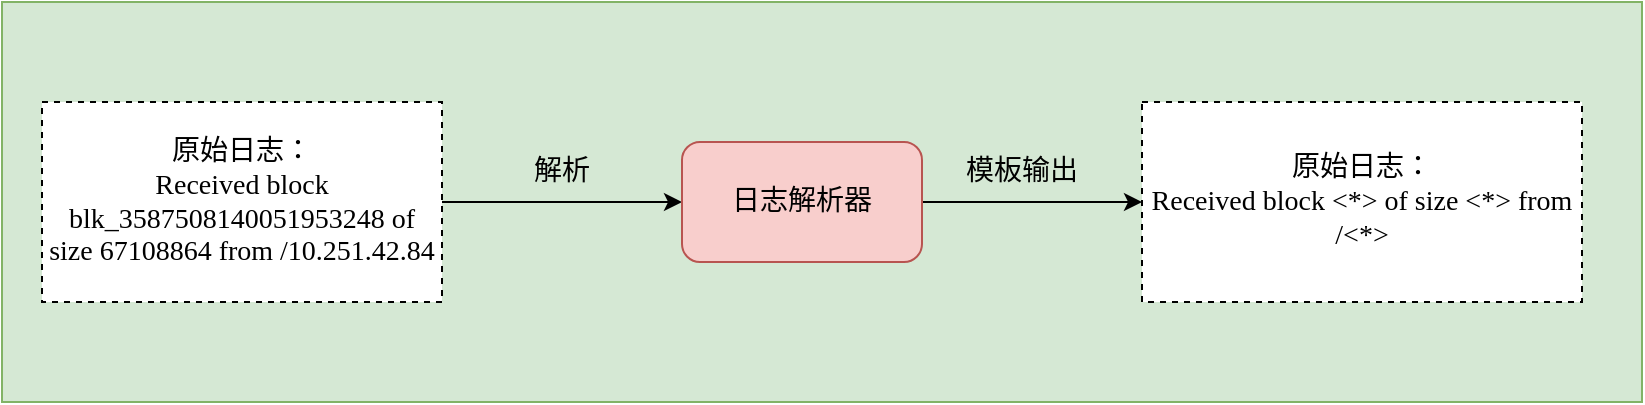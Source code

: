 <mxfile version="26.0.4" pages="4">
  <diagram name="日志解析" id="2aooMOk6Dc6crT5sYsSE">
    <mxGraphModel dx="846" dy="716" grid="0" gridSize="10" guides="1" tooltips="1" connect="1" arrows="1" fold="1" page="0" pageScale="1" pageWidth="827" pageHeight="1169" math="0" shadow="0">
      <root>
        <mxCell id="0" />
        <mxCell id="1" parent="0" />
        <mxCell id="rPgqLzTsVc6Bj0cSbTAu-9" value="" style="rounded=0;whiteSpace=wrap;html=1;fillColor=#d5e8d4;strokeColor=#82b366;" parent="1" vertex="1">
          <mxGeometry x="250" y="210" width="820" height="200" as="geometry" />
        </mxCell>
        <mxCell id="rPgqLzTsVc6Bj0cSbTAu-4" style="edgeStyle=orthogonalEdgeStyle;rounded=0;orthogonalLoop=1;jettySize=auto;html=1;entryX=0;entryY=0.5;entryDx=0;entryDy=0;fontFamily=Times New Roman;fontSize=14;" parent="1" source="rPgqLzTsVc6Bj0cSbTAu-1" target="rPgqLzTsVc6Bj0cSbTAu-2" edge="1">
          <mxGeometry relative="1" as="geometry" />
        </mxCell>
        <mxCell id="rPgqLzTsVc6Bj0cSbTAu-1" value="&lt;div&gt;&lt;font face=&quot;宋体&quot;&gt;原始日志：&lt;/font&gt;&lt;/div&gt;&lt;div&gt;&lt;span style=&quot;background-color: transparent; color: light-dark(rgb(0, 0, 0), rgb(255, 255, 255));&quot;&gt;Received block blk_3587508140051953248 of size 67108864 from /10.251.42.84&lt;/span&gt;&lt;br&gt;&lt;/div&gt;" style="rounded=0;whiteSpace=wrap;html=1;align=center;fontFamily=Times New Roman;fontSize=14;dashed=1;" parent="1" vertex="1">
          <mxGeometry x="270" y="260" width="200" height="100" as="geometry" />
        </mxCell>
        <mxCell id="rPgqLzTsVc6Bj0cSbTAu-5" style="edgeStyle=orthogonalEdgeStyle;rounded=0;orthogonalLoop=1;jettySize=auto;html=1;entryX=0;entryY=0.5;entryDx=0;entryDy=0;fontFamily=Times New Roman;fontSize=14;" parent="1" source="rPgqLzTsVc6Bj0cSbTAu-2" target="rPgqLzTsVc6Bj0cSbTAu-3" edge="1">
          <mxGeometry relative="1" as="geometry" />
        </mxCell>
        <mxCell id="rPgqLzTsVc6Bj0cSbTAu-2" value="&lt;font face=&quot;宋体&quot;&gt;日志解析器&lt;/font&gt;" style="rounded=1;whiteSpace=wrap;html=1;fontFamily=Times New Roman;fontSize=14;fillColor=#f8cecc;strokeColor=#b85450;" parent="1" vertex="1">
          <mxGeometry x="590" y="280" width="120" height="60" as="geometry" />
        </mxCell>
        <mxCell id="rPgqLzTsVc6Bj0cSbTAu-3" value="&lt;div&gt;&lt;font face=&quot;宋体&quot;&gt;原始日志：&lt;/font&gt;&lt;/div&gt;Received block &amp;lt;*&amp;gt; of size &amp;lt;*&amp;gt; from /&amp;lt;*&amp;gt;" style="rounded=0;whiteSpace=wrap;html=1;align=center;fontFamily=Times New Roman;fontSize=14;dashed=1;" parent="1" vertex="1">
          <mxGeometry x="820" y="260" width="220" height="100" as="geometry" />
        </mxCell>
        <mxCell id="rPgqLzTsVc6Bj0cSbTAu-7" value="&lt;font style=&quot;font-size: 14px;&quot; face=&quot;宋体&quot;&gt;解析&lt;/font&gt;" style="text;html=1;align=center;verticalAlign=middle;whiteSpace=wrap;rounded=0;" parent="1" vertex="1">
          <mxGeometry x="500" y="280" width="60" height="30" as="geometry" />
        </mxCell>
        <mxCell id="rPgqLzTsVc6Bj0cSbTAu-8" value="&lt;font face=&quot;宋体&quot;&gt;&lt;span style=&quot;font-size: 14px;&quot;&gt;模板输出&lt;/span&gt;&lt;/font&gt;" style="text;html=1;align=center;verticalAlign=middle;whiteSpace=wrap;rounded=0;" parent="1" vertex="1">
          <mxGeometry x="730" y="280" width="60" height="30" as="geometry" />
        </mxCell>
      </root>
    </mxGraphModel>
  </diagram>
  <diagram id="2_AajkF9PmfusPNwVQop" name="日志分组">
    <mxGraphModel dx="574" dy="486" grid="0" gridSize="10" guides="1" tooltips="1" connect="1" arrows="1" fold="1" page="1" pageScale="1" pageWidth="827" pageHeight="1169" math="0" shadow="0">
      <root>
        <mxCell id="0" />
        <mxCell id="1" parent="0" />
        <mxCell id="k-yK7eVt6_ZWDIvftG9q-115" value="" style="rounded=1;whiteSpace=wrap;html=1;dashed=1;fontFamily=Times New Roman;" vertex="1" parent="1">
          <mxGeometry x="378.75" y="485.5" width="29.5" height="41" as="geometry" />
        </mxCell>
        <mxCell id="k-yK7eVt6_ZWDIvftG9q-114" value="" style="rounded=1;whiteSpace=wrap;html=1;dashed=1;fontFamily=Times New Roman;" vertex="1" parent="1">
          <mxGeometry x="304.5" y="485.5" width="64" height="41" as="geometry" />
        </mxCell>
        <mxCell id="k-yK7eVt6_ZWDIvftG9q-112" value="" style="rounded=1;whiteSpace=wrap;html=1;dashed=1;fontFamily=Times New Roman;" vertex="1" parent="1">
          <mxGeometry x="214" y="485.5" width="80" height="41" as="geometry" />
        </mxCell>
        <mxCell id="k-yK7eVt6_ZWDIvftG9q-101" value="" style="rounded=1;whiteSpace=wrap;html=1;dashed=1;strokeColor=#FF3333;fontFamily=Times New Roman;" vertex="1" parent="1">
          <mxGeometry x="251.75" y="372" width="58.5" height="38" as="geometry" />
        </mxCell>
        <mxCell id="k-yK7eVt6_ZWDIvftG9q-81" value="" style="rounded=1;whiteSpace=wrap;html=1;dashed=1;strokeColor=#3399FF;fillStyle=dots;fillColor=none;fontFamily=Times New Roman;" vertex="1" parent="1">
          <mxGeometry x="213.75" y="372" width="58.5" height="38" as="geometry" />
        </mxCell>
        <mxCell id="k-yK7eVt6_ZWDIvftG9q-1" value="" style="endArrow=classic;html=1;rounded=0;fontFamily=Times New Roman;" edge="1" parent="1">
          <mxGeometry width="50" height="50" relative="1" as="geometry">
            <mxPoint x="212" y="294" as="sourcePoint" />
            <mxPoint x="212" y="203" as="targetPoint" />
          </mxGeometry>
        </mxCell>
        <mxCell id="k-yK7eVt6_ZWDIvftG9q-2" value="" style="endArrow=classic;html=1;rounded=0;fontFamily=Times New Roman;" edge="1" parent="1">
          <mxGeometry width="50" height="50" relative="1" as="geometry">
            <mxPoint x="212" y="293" as="sourcePoint" />
            <mxPoint x="437" y="293" as="targetPoint" />
          </mxGeometry>
        </mxCell>
        <mxCell id="k-yK7eVt6_ZWDIvftG9q-12" value="" style="ellipse;whiteSpace=wrap;html=1;aspect=fixed;fillColor=#008a00;strokeColor=none;fontColor=#ffffff;fontFamily=Times New Roman;" vertex="1" parent="1">
          <mxGeometry x="220" y="262" width="12" height="12" as="geometry" />
        </mxCell>
        <mxCell id="k-yK7eVt6_ZWDIvftG9q-13" value="" style="ellipse;whiteSpace=wrap;html=1;aspect=fixed;fillColor=#008a00;strokeColor=none;fontColor=#ffffff;fontFamily=Times New Roman;" vertex="1" parent="1">
          <mxGeometry x="239" y="262" width="12" height="12" as="geometry" />
        </mxCell>
        <mxCell id="k-yK7eVt6_ZWDIvftG9q-14" value="" style="ellipse;whiteSpace=wrap;html=1;aspect=fixed;fillColor=#008a00;strokeColor=none;fontColor=#ffffff;fontFamily=Times New Roman;" vertex="1" parent="1">
          <mxGeometry x="258" y="262" width="12" height="12" as="geometry" />
        </mxCell>
        <mxCell id="k-yK7eVt6_ZWDIvftG9q-15" value="" style="ellipse;whiteSpace=wrap;html=1;aspect=fixed;fillColor=#008a00;strokeColor=none;fontColor=#ffffff;fontFamily=Times New Roman;" vertex="1" parent="1">
          <mxGeometry x="277" y="262" width="12" height="12" as="geometry" />
        </mxCell>
        <mxCell id="k-yK7eVt6_ZWDIvftG9q-16" value="" style="ellipse;whiteSpace=wrap;html=1;aspect=fixed;fillColor=#008a00;strokeColor=none;fontColor=#ffffff;fontFamily=Times New Roman;" vertex="1" parent="1">
          <mxGeometry x="296" y="262" width="12" height="12" as="geometry" />
        </mxCell>
        <mxCell id="k-yK7eVt6_ZWDIvftG9q-17" value="" style="ellipse;whiteSpace=wrap;html=1;aspect=fixed;fillColor=#008a00;strokeColor=none;fontColor=#ffffff;fontFamily=Times New Roman;" vertex="1" parent="1">
          <mxGeometry x="315" y="262" width="12" height="12" as="geometry" />
        </mxCell>
        <mxCell id="k-yK7eVt6_ZWDIvftG9q-18" value="" style="ellipse;whiteSpace=wrap;html=1;aspect=fixed;fillColor=#008a00;strokeColor=none;fontColor=#ffffff;fontFamily=Times New Roman;" vertex="1" parent="1">
          <mxGeometry x="334" y="262" width="12" height="12" as="geometry" />
        </mxCell>
        <mxCell id="k-yK7eVt6_ZWDIvftG9q-19" value="" style="ellipse;whiteSpace=wrap;html=1;aspect=fixed;fillColor=#008a00;strokeColor=none;fontColor=#ffffff;fontFamily=Times New Roman;" vertex="1" parent="1">
          <mxGeometry x="353" y="262" width="12" height="12" as="geometry" />
        </mxCell>
        <mxCell id="k-yK7eVt6_ZWDIvftG9q-21" value="" style="endArrow=none;dashed=1;html=1;rounded=0;fontFamily=Times New Roman;" edge="1" parent="1">
          <mxGeometry width="50" height="50" relative="1" as="geometry">
            <mxPoint x="254" y="290" as="sourcePoint" />
            <mxPoint x="254" y="226" as="targetPoint" />
          </mxGeometry>
        </mxCell>
        <mxCell id="k-yK7eVt6_ZWDIvftG9q-23" value="" style="endArrow=none;dashed=1;html=1;rounded=0;fontFamily=Times New Roman;" edge="1" parent="1">
          <mxGeometry width="50" height="50" relative="1" as="geometry">
            <mxPoint x="292" y="290" as="sourcePoint" />
            <mxPoint x="292" y="226" as="targetPoint" />
          </mxGeometry>
        </mxCell>
        <mxCell id="k-yK7eVt6_ZWDIvftG9q-24" value="" style="endArrow=none;dashed=1;html=1;rounded=0;fontFamily=Times New Roman;" edge="1" parent="1">
          <mxGeometry width="50" height="50" relative="1" as="geometry">
            <mxPoint x="330" y="290" as="sourcePoint" />
            <mxPoint x="330" y="226" as="targetPoint" />
          </mxGeometry>
        </mxCell>
        <mxCell id="k-yK7eVt6_ZWDIvftG9q-26" value="" style="ellipse;whiteSpace=wrap;html=1;aspect=fixed;fillColor=#008a00;strokeColor=none;fontColor=#ffffff;fontFamily=Times New Roman;" vertex="1" parent="1">
          <mxGeometry x="391" y="262" width="12" height="12" as="geometry" />
        </mxCell>
        <mxCell id="k-yK7eVt6_ZWDIvftG9q-28" value="" style="endArrow=none;dashed=1;html=1;rounded=0;fontFamily=Times New Roman;" edge="1" parent="1">
          <mxGeometry width="50" height="50" relative="1" as="geometry">
            <mxPoint x="368" y="291" as="sourcePoint" />
            <mxPoint x="368" y="227" as="targetPoint" />
          </mxGeometry>
        </mxCell>
        <mxCell id="k-yK7eVt6_ZWDIvftG9q-29" value="" style="endArrow=none;dashed=1;html=1;rounded=0;fontFamily=Times New Roman;" edge="1" parent="1">
          <mxGeometry width="50" height="50" relative="1" as="geometry">
            <mxPoint x="406" y="290" as="sourcePoint" />
            <mxPoint x="406" y="226" as="targetPoint" />
          </mxGeometry>
        </mxCell>
        <mxCell id="k-yK7eVt6_ZWDIvftG9q-30" value="......." style="text;html=1;align=center;verticalAlign=middle;resizable=0;points=[];autosize=1;strokeColor=none;fillColor=none;fontFamily=Times New Roman;" vertex="1" parent="1">
          <mxGeometry x="404" y="251" width="39" height="26" as="geometry" />
        </mxCell>
        <mxCell id="k-yK7eVt6_ZWDIvftG9q-31" value="∆T" style="text;html=1;align=center;verticalAlign=middle;resizable=0;points=[];autosize=1;strokeColor=none;fillColor=none;fontFamily=Times New Roman;" vertex="1" parent="1">
          <mxGeometry x="258" y="230" width="33" height="26" as="geometry" />
        </mxCell>
        <mxCell id="k-yK7eVt6_ZWDIvftG9q-32" value="∆T" style="text;html=1;align=center;verticalAlign=middle;resizable=0;points=[];autosize=1;strokeColor=none;fillColor=none;fontFamily=Times New Roman;" vertex="1" parent="1">
          <mxGeometry x="220" y="230" width="33" height="26" as="geometry" />
        </mxCell>
        <mxCell id="k-yK7eVt6_ZWDIvftG9q-33" value="∆T" style="text;html=1;align=center;verticalAlign=middle;resizable=0;points=[];autosize=1;strokeColor=none;fillColor=none;fontFamily=Times New Roman;" vertex="1" parent="1">
          <mxGeometry x="294" y="230" width="33" height="26" as="geometry" />
        </mxCell>
        <mxCell id="k-yK7eVt6_ZWDIvftG9q-34" value="∆T" style="text;html=1;align=center;verticalAlign=middle;resizable=0;points=[];autosize=1;strokeColor=none;fillColor=none;fontFamily=Times New Roman;" vertex="1" parent="1">
          <mxGeometry x="332" y="230" width="33" height="26" as="geometry" />
        </mxCell>
        <mxCell id="k-yK7eVt6_ZWDIvftG9q-35" value="∆T" style="text;html=1;align=center;verticalAlign=middle;resizable=0;points=[];autosize=1;strokeColor=none;fillColor=none;fontFamily=Times New Roman;" vertex="1" parent="1">
          <mxGeometry x="370" y="230" width="33" height="26" as="geometry" />
        </mxCell>
        <mxCell id="k-yK7eVt6_ZWDIvftG9q-58" value="" style="endArrow=classic;html=1;rounded=0;fontFamily=Times New Roman;" edge="1" parent="1">
          <mxGeometry width="50" height="50" relative="1" as="geometry">
            <mxPoint x="210" y="417" as="sourcePoint" />
            <mxPoint x="210" y="326" as="targetPoint" />
          </mxGeometry>
        </mxCell>
        <mxCell id="k-yK7eVt6_ZWDIvftG9q-59" value="" style="endArrow=classic;html=1;rounded=0;fontFamily=Times New Roman;" edge="1" parent="1">
          <mxGeometry width="50" height="50" relative="1" as="geometry">
            <mxPoint x="210" y="416" as="sourcePoint" />
            <mxPoint x="435" y="416" as="targetPoint" />
          </mxGeometry>
        </mxCell>
        <mxCell id="k-yK7eVt6_ZWDIvftG9q-60" value="" style="ellipse;whiteSpace=wrap;html=1;aspect=fixed;fillColor=#008a00;strokeColor=none;fontColor=#ffffff;fontFamily=Times New Roman;" vertex="1" parent="1">
          <mxGeometry x="218" y="385" width="12" height="12" as="geometry" />
        </mxCell>
        <mxCell id="k-yK7eVt6_ZWDIvftG9q-61" value="" style="ellipse;whiteSpace=wrap;html=1;aspect=fixed;fillColor=#008a00;strokeColor=none;fontColor=#ffffff;fontFamily=Times New Roman;" vertex="1" parent="1">
          <mxGeometry x="237" y="385" width="12" height="12" as="geometry" />
        </mxCell>
        <mxCell id="k-yK7eVt6_ZWDIvftG9q-62" value="" style="ellipse;whiteSpace=wrap;html=1;aspect=fixed;fillColor=#008a00;strokeColor=none;fontColor=#ffffff;fontFamily=Times New Roman;" vertex="1" parent="1">
          <mxGeometry x="256" y="385" width="12" height="12" as="geometry" />
        </mxCell>
        <mxCell id="k-yK7eVt6_ZWDIvftG9q-63" value="" style="ellipse;whiteSpace=wrap;html=1;aspect=fixed;fillColor=#008a00;strokeColor=none;fontColor=#ffffff;fontFamily=Times New Roman;" vertex="1" parent="1">
          <mxGeometry x="275" y="385" width="12" height="12" as="geometry" />
        </mxCell>
        <mxCell id="k-yK7eVt6_ZWDIvftG9q-64" value="" style="ellipse;whiteSpace=wrap;html=1;aspect=fixed;fillColor=#008a00;strokeColor=none;fontColor=#ffffff;fontFamily=Times New Roman;" vertex="1" parent="1">
          <mxGeometry x="294" y="385" width="12" height="12" as="geometry" />
        </mxCell>
        <mxCell id="k-yK7eVt6_ZWDIvftG9q-65" value="" style="ellipse;whiteSpace=wrap;html=1;aspect=fixed;fillColor=#008a00;strokeColor=none;fontColor=#ffffff;fontFamily=Times New Roman;" vertex="1" parent="1">
          <mxGeometry x="313" y="385" width="12" height="12" as="geometry" />
        </mxCell>
        <mxCell id="k-yK7eVt6_ZWDIvftG9q-66" value="" style="ellipse;whiteSpace=wrap;html=1;aspect=fixed;fillColor=#008a00;strokeColor=none;fontColor=#ffffff;fontFamily=Times New Roman;" vertex="1" parent="1">
          <mxGeometry x="332" y="385" width="12" height="12" as="geometry" />
        </mxCell>
        <mxCell id="k-yK7eVt6_ZWDIvftG9q-67" value="" style="ellipse;whiteSpace=wrap;html=1;aspect=fixed;fillColor=#008a00;strokeColor=none;fontColor=#ffffff;fontFamily=Times New Roman;" vertex="1" parent="1">
          <mxGeometry x="351" y="385" width="12" height="12" as="geometry" />
        </mxCell>
        <mxCell id="k-yK7eVt6_ZWDIvftG9q-71" value="" style="ellipse;whiteSpace=wrap;html=1;aspect=fixed;fillColor=#008a00;strokeColor=none;fontColor=#ffffff;fontFamily=Times New Roman;" vertex="1" parent="1">
          <mxGeometry x="389" y="385" width="12" height="12" as="geometry" />
        </mxCell>
        <mxCell id="k-yK7eVt6_ZWDIvftG9q-74" value="......." style="text;html=1;align=center;verticalAlign=middle;resizable=0;points=[];autosize=1;strokeColor=none;fillColor=none;fontFamily=Times New Roman;" vertex="1" parent="1">
          <mxGeometry x="402" y="374" width="39" height="26" as="geometry" />
        </mxCell>
        <mxCell id="k-yK7eVt6_ZWDIvftG9q-84" value="" style="endArrow=classic;html=1;rounded=0;fontFamily=Times New Roman;" edge="1" parent="1">
          <mxGeometry width="50" height="50" relative="1" as="geometry">
            <mxPoint x="208.5" y="532" as="sourcePoint" />
            <mxPoint x="208.5" y="441" as="targetPoint" />
          </mxGeometry>
        </mxCell>
        <mxCell id="k-yK7eVt6_ZWDIvftG9q-85" value="" style="endArrow=classic;html=1;rounded=0;fontFamily=Times New Roman;" edge="1" parent="1">
          <mxGeometry width="50" height="50" relative="1" as="geometry">
            <mxPoint x="208.5" y="531" as="sourcePoint" />
            <mxPoint x="433.5" y="531" as="targetPoint" />
          </mxGeometry>
        </mxCell>
        <mxCell id="k-yK7eVt6_ZWDIvftG9q-86" value="" style="ellipse;whiteSpace=wrap;html=1;aspect=fixed;fillColor=#008a00;strokeColor=none;fontColor=#ffffff;fontFamily=Times New Roman;" vertex="1" parent="1">
          <mxGeometry x="216.5" y="500" width="12" height="12" as="geometry" />
        </mxCell>
        <mxCell id="k-yK7eVt6_ZWDIvftG9q-87" value="" style="ellipse;whiteSpace=wrap;html=1;aspect=fixed;fillColor=#008a00;strokeColor=none;fontColor=#ffffff;fontFamily=Times New Roman;" vertex="1" parent="1">
          <mxGeometry x="235.5" y="500" width="12" height="12" as="geometry" />
        </mxCell>
        <mxCell id="k-yK7eVt6_ZWDIvftG9q-88" value="" style="ellipse;whiteSpace=wrap;html=1;aspect=fixed;fillColor=#008a00;strokeColor=none;fontColor=#ffffff;fontFamily=Times New Roman;" vertex="1" parent="1">
          <mxGeometry x="254.5" y="500" width="12" height="12" as="geometry" />
        </mxCell>
        <mxCell id="k-yK7eVt6_ZWDIvftG9q-89" value="" style="ellipse;whiteSpace=wrap;html=1;aspect=fixed;fillColor=#008a00;strokeColor=none;fontColor=#ffffff;fontFamily=Times New Roman;" vertex="1" parent="1">
          <mxGeometry x="273.5" y="500" width="12" height="12" as="geometry" />
        </mxCell>
        <mxCell id="k-yK7eVt6_ZWDIvftG9q-91" value="" style="ellipse;whiteSpace=wrap;html=1;aspect=fixed;fillColor=#008a00;strokeColor=none;fontColor=#ffffff;fontFamily=Times New Roman;" vertex="1" parent="1">
          <mxGeometry x="311.5" y="500" width="12" height="12" as="geometry" />
        </mxCell>
        <mxCell id="k-yK7eVt6_ZWDIvftG9q-92" value="" style="ellipse;whiteSpace=wrap;html=1;aspect=fixed;fillColor=#008a00;strokeColor=none;fontColor=#ffffff;fontFamily=Times New Roman;" vertex="1" parent="1">
          <mxGeometry x="330.5" y="500" width="12" height="12" as="geometry" />
        </mxCell>
        <mxCell id="k-yK7eVt6_ZWDIvftG9q-93" value="" style="ellipse;whiteSpace=wrap;html=1;aspect=fixed;fillColor=#008a00;strokeColor=none;fontColor=#ffffff;fontFamily=Times New Roman;" vertex="1" parent="1">
          <mxGeometry x="349.5" y="500" width="12" height="12" as="geometry" />
        </mxCell>
        <mxCell id="k-yK7eVt6_ZWDIvftG9q-97" value="" style="ellipse;whiteSpace=wrap;html=1;aspect=fixed;fillColor=#008a00;strokeColor=none;fontColor=#ffffff;fontFamily=Times New Roman;" vertex="1" parent="1">
          <mxGeometry x="387.5" y="500" width="12" height="12" as="geometry" />
        </mxCell>
        <mxCell id="k-yK7eVt6_ZWDIvftG9q-102" value="" style="rounded=1;whiteSpace=wrap;html=1;dashed=1;strokeColor=#A680B8;fillColor=none;fontFamily=Times New Roman;" vertex="1" parent="1">
          <mxGeometry x="289.5" y="372" width="58.5" height="38" as="geometry" />
        </mxCell>
        <mxCell id="k-yK7eVt6_ZWDIvftG9q-103" value="" style="rounded=1;whiteSpace=wrap;html=1;dashed=1;strokeColor=#67AB9F;fillColor=none;fontFamily=Times New Roman;" vertex="1" parent="1">
          <mxGeometry x="329" y="372" width="58.5" height="38" as="geometry" />
        </mxCell>
        <mxCell id="k-yK7eVt6_ZWDIvftG9q-105" value="&lt;font style=&quot;font-size: 8px;&quot;&gt;windows = 3;&amp;nbsp;&lt;/font&gt;&lt;span style=&quot;font-size: 8px; background-color: transparent; color: light-dark(rgb(0, 0, 0), rgb(255, 255, 255));&quot;&gt;step = 2&lt;/span&gt;" style="text;html=1;align=left;verticalAlign=middle;resizable=0;points=[];autosize=1;strokeColor=none;fillColor=none;fontFamily=Times New Roman;" vertex="1" parent="1">
          <mxGeometry x="236" y="320" width="89" height="26" as="geometry" />
        </mxCell>
        <mxCell id="k-yK7eVt6_ZWDIvftG9q-106" value="∆T" style="text;html=1;align=center;verticalAlign=middle;resizable=0;points=[];autosize=1;strokeColor=none;fillColor=none;fontFamily=Times New Roman;" vertex="1" parent="1">
          <mxGeometry x="224.5" y="346" width="33" height="26" as="geometry" />
        </mxCell>
        <mxCell id="k-yK7eVt6_ZWDIvftG9q-107" value="∆T" style="text;html=1;align=center;verticalAlign=middle;resizable=0;points=[];autosize=1;strokeColor=none;fillColor=none;fontFamily=Times New Roman;" vertex="1" parent="1">
          <mxGeometry x="263" y="346" width="33" height="26" as="geometry" />
        </mxCell>
        <mxCell id="k-yK7eVt6_ZWDIvftG9q-108" value="∆T" style="text;html=1;align=center;verticalAlign=middle;resizable=0;points=[];autosize=1;strokeColor=none;fillColor=none;fontFamily=Times New Roman;" vertex="1" parent="1">
          <mxGeometry x="301" y="346" width="33" height="26" as="geometry" />
        </mxCell>
        <mxCell id="k-yK7eVt6_ZWDIvftG9q-109" value="∆T" style="text;html=1;align=center;verticalAlign=middle;resizable=0;points=[];autosize=1;strokeColor=none;fillColor=none;fontFamily=Times New Roman;" vertex="1" parent="1">
          <mxGeometry x="339" y="346" width="33" height="26" as="geometry" />
        </mxCell>
        <mxCell id="k-yK7eVt6_ZWDIvftG9q-116" value="S1" style="text;html=1;align=center;verticalAlign=middle;resizable=0;points=[];autosize=1;strokeColor=none;fillColor=none;fontFamily=Times New Roman;" vertex="1" parent="1">
          <mxGeometry x="240.5" y="457" width="31" height="26" as="geometry" />
        </mxCell>
        <mxCell id="k-yK7eVt6_ZWDIvftG9q-117" value="S2" style="text;html=1;align=center;verticalAlign=middle;resizable=0;points=[];autosize=1;strokeColor=none;fillColor=none;fontFamily=Times New Roman;" vertex="1" parent="1">
          <mxGeometry x="321" y="457" width="31" height="26" as="geometry" />
        </mxCell>
        <mxCell id="k-yK7eVt6_ZWDIvftG9q-118" value="S3" style="text;html=1;align=center;verticalAlign=middle;resizable=0;points=[];autosize=1;strokeColor=none;fillColor=none;fontFamily=Times New Roman;" vertex="1" parent="1">
          <mxGeometry x="376.25" y="457" width="31" height="26" as="geometry" />
        </mxCell>
        <mxCell id="k-yK7eVt6_ZWDIvftG9q-120" value="固定窗口" style="text;html=1;align=center;verticalAlign=middle;resizable=0;points=[];autosize=1;strokeColor=none;fillColor=none;fontFamily=宋体;" vertex="1" parent="1">
          <mxGeometry x="126" y="255" width="66" height="26" as="geometry" />
        </mxCell>
        <mxCell id="k-yK7eVt6_ZWDIvftG9q-121" value="滑动窗口" style="text;html=1;align=center;verticalAlign=middle;resizable=0;points=[];autosize=1;strokeColor=none;fillColor=none;fontFamily=宋体;" vertex="1" parent="1">
          <mxGeometry x="126" y="378" width="66" height="26" as="geometry" />
        </mxCell>
        <mxCell id="k-yK7eVt6_ZWDIvftG9q-122" value="会话窗口" style="text;html=1;align=center;verticalAlign=middle;resizable=0;points=[];autosize=1;strokeColor=none;fillColor=none;fontFamily=宋体;" vertex="1" parent="1">
          <mxGeometry x="126" y="491" width="66" height="26" as="geometry" />
        </mxCell>
        <mxCell id="k-yK7eVt6_ZWDIvftG9q-123" value="" style="ellipse;whiteSpace=wrap;html=1;aspect=fixed;fillColor=#008a00;strokeColor=none;fontColor=#ffffff;fontFamily=宋体;" vertex="1" parent="1">
          <mxGeometry x="199" y="166" width="12" height="12" as="geometry" />
        </mxCell>
        <mxCell id="k-yK7eVt6_ZWDIvftG9q-124" value="日志序列" style="text;html=1;align=center;verticalAlign=middle;resizable=0;points=[];autosize=1;strokeColor=none;fillColor=none;fontFamily=宋体;" vertex="1" parent="1">
          <mxGeometry x="204.5" y="159" width="66" height="26" as="geometry" />
        </mxCell>
        <mxCell id="k-yK7eVt6_ZWDIvftG9q-125" value="∆T" style="text;html=1;align=center;verticalAlign=middle;resizable=0;points=[];autosize=1;strokeColor=none;fillColor=none;fontFamily=Times New Roman;" vertex="1" parent="1">
          <mxGeometry x="284" y="159" width="33" height="26" as="geometry" />
        </mxCell>
        <mxCell id="k-yK7eVt6_ZWDIvftG9q-126" value="窗口时间" style="text;html=1;align=center;verticalAlign=middle;resizable=0;points=[];autosize=1;strokeColor=none;fillColor=none;fontFamily=宋体;" vertex="1" parent="1">
          <mxGeometry x="307.5" y="159" width="66" height="26" as="geometry" />
        </mxCell>
        <mxCell id="k-yK7eVt6_ZWDIvftG9q-128" value="S1" style="text;html=1;align=center;verticalAlign=middle;resizable=0;points=[];autosize=1;strokeColor=none;fillColor=none;fontFamily=Times New Roman;" vertex="1" parent="1">
          <mxGeometry x="378.5" y="159" width="31" height="26" as="geometry" />
        </mxCell>
        <mxCell id="k-yK7eVt6_ZWDIvftG9q-129" value="标识符" style="text;html=1;align=center;verticalAlign=middle;resizable=0;points=[];autosize=1;strokeColor=none;fillColor=none;fontFamily=宋体;" vertex="1" parent="1">
          <mxGeometry x="398" y="159" width="54" height="26" as="geometry" />
        </mxCell>
      </root>
    </mxGraphModel>
  </diagram>
  <diagram id="1OG-i75NJM7LyCnavQmL" name="日志向量化">
    <mxGraphModel dx="731" dy="618" grid="0" gridSize="10" guides="1" tooltips="1" connect="1" arrows="1" fold="1" page="1" pageScale="1" pageWidth="827" pageHeight="1169" math="0" shadow="0">
      <root>
        <mxCell id="0" />
        <mxCell id="1" parent="0" />
        <mxCell id="DhbOgduakCHc3e6m2XlG-47" value="" style="rounded=0;whiteSpace=wrap;html=1;fillColor=#d5e8d4;strokeColor=#82b366;dashed=1;dashPattern=1 1;" vertex="1" parent="1">
          <mxGeometry x="99.5" y="639" width="446" height="48" as="geometry" />
        </mxCell>
        <mxCell id="DhbOgduakCHc3e6m2XlG-46" value="" style="rounded=0;whiteSpace=wrap;html=1;fillColor=#ffe6cc;strokeColor=#d79b00;dashed=1;dashPattern=1 1;" vertex="1" parent="1">
          <mxGeometry x="99.5" y="564" width="446" height="48" as="geometry" />
        </mxCell>
        <mxCell id="DhbOgduakCHc3e6m2XlG-45" value="" style="rounded=0;whiteSpace=wrap;html=1;fillColor=#dae8fc;strokeColor=#6c8ebf;dashed=1;dashPattern=1 1;" vertex="1" parent="1">
          <mxGeometry x="99.5" y="719" width="446" height="48" as="geometry" />
        </mxCell>
        <mxCell id="DhbOgduakCHc3e6m2XlG-18" value="" style="rounded=0;whiteSpace=wrap;html=1;fillColor=#ffe6cc;strokeColor=#d79b00;dashed=1;dashPattern=1 1;" vertex="1" parent="1">
          <mxGeometry x="96" y="259" width="446" height="48" as="geometry" />
        </mxCell>
        <mxCell id="DhbOgduakCHc3e6m2XlG-16" value="" style="rounded=0;whiteSpace=wrap;html=1;fillColor=#d5e8d4;strokeColor=#82b366;dashed=1;dashPattern=1 1;" vertex="1" parent="1">
          <mxGeometry x="96" y="339" width="446" height="48" as="geometry" />
        </mxCell>
        <mxCell id="DhbOgduakCHc3e6m2XlG-14" value="" style="rounded=0;whiteSpace=wrap;html=1;fillColor=#dae8fc;strokeColor=#6c8ebf;dashed=1;dashPattern=1 1;" vertex="1" parent="1">
          <mxGeometry x="96" y="428" width="446" height="48" as="geometry" />
        </mxCell>
        <mxCell id="DhbOgduakCHc3e6m2XlG-9" style="edgeStyle=orthogonalEdgeStyle;rounded=0;orthogonalLoop=1;jettySize=auto;html=1;" edge="1" parent="1" source="DhbOgduakCHc3e6m2XlG-1" target="DhbOgduakCHc3e6m2XlG-5">
          <mxGeometry relative="1" as="geometry">
            <Array as="points">
              <mxPoint x="217" y="416" />
              <mxPoint x="351" y="416" />
            </Array>
          </mxGeometry>
        </mxCell>
        <mxCell id="DhbOgduakCHc3e6m2XlG-1" value="&lt;font face=&quot;Comic Sans MS&quot;&gt;W&lt;/font&gt;&lt;sub style=&quot;&quot;&gt;&lt;font face=&quot;Helvetica&quot;&gt;t-2&lt;/font&gt;&lt;/sub&gt;" style="rounded=0;whiteSpace=wrap;html=1;" vertex="1" parent="1">
          <mxGeometry x="187" y="438" width="60" height="26" as="geometry" />
        </mxCell>
        <mxCell id="DhbOgduakCHc3e6m2XlG-10" style="edgeStyle=orthogonalEdgeStyle;rounded=0;orthogonalLoop=1;jettySize=auto;html=1;entryX=0.5;entryY=1;entryDx=0;entryDy=0;" edge="1" parent="1" source="DhbOgduakCHc3e6m2XlG-2" target="DhbOgduakCHc3e6m2XlG-5">
          <mxGeometry relative="1" as="geometry">
            <Array as="points">
              <mxPoint x="303" y="416" />
              <mxPoint x="351" y="416" />
            </Array>
          </mxGeometry>
        </mxCell>
        <mxCell id="DhbOgduakCHc3e6m2XlG-2" value="&lt;font face=&quot;Comic Sans MS&quot;&gt;W&lt;/font&gt;&lt;sub style=&quot;&quot;&gt;&lt;font face=&quot;Helvetica&quot;&gt;t-1&lt;/font&gt;&lt;/sub&gt;" style="rounded=0;whiteSpace=wrap;html=1;" vertex="1" parent="1">
          <mxGeometry x="273" y="438" width="60" height="26" as="geometry" />
        </mxCell>
        <mxCell id="DhbOgduakCHc3e6m2XlG-11" style="edgeStyle=orthogonalEdgeStyle;rounded=0;orthogonalLoop=1;jettySize=auto;html=1;entryX=0.5;entryY=1;entryDx=0;entryDy=0;" edge="1" parent="1" source="DhbOgduakCHc3e6m2XlG-3" target="DhbOgduakCHc3e6m2XlG-5">
          <mxGeometry relative="1" as="geometry">
            <Array as="points">
              <mxPoint x="407" y="416" />
              <mxPoint x="351" y="416" />
            </Array>
          </mxGeometry>
        </mxCell>
        <mxCell id="DhbOgduakCHc3e6m2XlG-3" value="&lt;font face=&quot;Comic Sans MS&quot;&gt;W&lt;/font&gt;&lt;sub style=&quot;&quot;&gt;&lt;font face=&quot;Helvetica&quot;&gt;t+1&lt;/font&gt;&lt;/sub&gt;" style="rounded=0;whiteSpace=wrap;html=1;" vertex="1" parent="1">
          <mxGeometry x="377" y="438" width="60" height="26" as="geometry" />
        </mxCell>
        <mxCell id="DhbOgduakCHc3e6m2XlG-12" style="edgeStyle=orthogonalEdgeStyle;rounded=0;orthogonalLoop=1;jettySize=auto;html=1;entryX=0.5;entryY=1;entryDx=0;entryDy=0;" edge="1" parent="1" source="DhbOgduakCHc3e6m2XlG-4" target="DhbOgduakCHc3e6m2XlG-5">
          <mxGeometry relative="1" as="geometry">
            <Array as="points">
              <mxPoint x="493" y="416" />
              <mxPoint x="351" y="416" />
            </Array>
          </mxGeometry>
        </mxCell>
        <mxCell id="DhbOgduakCHc3e6m2XlG-4" value="&lt;font face=&quot;Comic Sans MS&quot;&gt;W&lt;/font&gt;&lt;sub style=&quot;&quot;&gt;&lt;font face=&quot;Helvetica&quot;&gt;t+2&lt;/font&gt;&lt;/sub&gt;" style="rounded=0;whiteSpace=wrap;html=1;" vertex="1" parent="1">
          <mxGeometry x="463" y="438" width="60" height="26" as="geometry" />
        </mxCell>
        <mxCell id="DhbOgduakCHc3e6m2XlG-13" style="edgeStyle=orthogonalEdgeStyle;rounded=0;orthogonalLoop=1;jettySize=auto;html=1;entryX=0.5;entryY=1;entryDx=0;entryDy=0;" edge="1" parent="1" source="DhbOgduakCHc3e6m2XlG-5" target="DhbOgduakCHc3e6m2XlG-6">
          <mxGeometry relative="1" as="geometry" />
        </mxCell>
        <mxCell id="DhbOgduakCHc3e6m2XlG-5" value="&lt;font face=&quot;Comic Sans MS&quot;&gt;SUM&lt;/font&gt;" style="rounded=1;whiteSpace=wrap;html=1;" vertex="1" parent="1">
          <mxGeometry x="313" y="346" width="77" height="34" as="geometry" />
        </mxCell>
        <mxCell id="DhbOgduakCHc3e6m2XlG-6" value="&lt;font face=&quot;Comic Sans MS&quot;&gt;W&lt;/font&gt;&lt;sub style=&quot;&quot;&gt;&lt;font face=&quot;Helvetica&quot;&gt;t&lt;/font&gt;&lt;/sub&gt;" style="rounded=0;whiteSpace=wrap;html=1;" vertex="1" parent="1">
          <mxGeometry x="321.5" y="270" width="60" height="26" as="geometry" />
        </mxCell>
        <mxCell id="DhbOgduakCHc3e6m2XlG-15" value="&lt;font face=&quot;宋体&quot;&gt;输入层&lt;/font&gt;" style="text;html=1;align=center;verticalAlign=middle;whiteSpace=wrap;rounded=0;" vertex="1" parent="1">
          <mxGeometry x="86" y="438" width="94" height="30" as="geometry" />
        </mxCell>
        <mxCell id="DhbOgduakCHc3e6m2XlG-17" value="&lt;font face=&quot;宋体&quot;&gt;词向量层&lt;/font&gt;" style="text;html=1;align=center;verticalAlign=middle;whiteSpace=wrap;rounded=0;" vertex="1" parent="1">
          <mxGeometry x="86" y="348" width="94" height="30" as="geometry" />
        </mxCell>
        <mxCell id="DhbOgduakCHc3e6m2XlG-19" value="&lt;font face=&quot;宋体&quot;&gt;输出层&lt;/font&gt;" style="text;html=1;align=center;verticalAlign=middle;whiteSpace=wrap;rounded=0;" vertex="1" parent="1">
          <mxGeometry x="89" y="268" width="94" height="30" as="geometry" />
        </mxCell>
        <mxCell id="DhbOgduakCHc3e6m2XlG-37" value="&lt;font face=&quot;Comic Sans MS&quot;&gt;W&lt;/font&gt;&lt;sub style=&quot;&quot;&gt;&lt;font face=&quot;Helvetica&quot;&gt;t-2&lt;/font&gt;&lt;/sub&gt;" style="rounded=0;whiteSpace=wrap;html=1;" vertex="1" parent="1">
          <mxGeometry x="193.5" y="575" width="60" height="26" as="geometry" />
        </mxCell>
        <mxCell id="DhbOgduakCHc3e6m2XlG-38" value="&lt;font face=&quot;Comic Sans MS&quot;&gt;W&lt;/font&gt;&lt;sub style=&quot;&quot;&gt;&lt;font face=&quot;Helvetica&quot;&gt;t-1&lt;/font&gt;&lt;/sub&gt;" style="rounded=0;whiteSpace=wrap;html=1;" vertex="1" parent="1">
          <mxGeometry x="279.5" y="575" width="60" height="26" as="geometry" />
        </mxCell>
        <mxCell id="DhbOgduakCHc3e6m2XlG-39" value="&lt;font face=&quot;Comic Sans MS&quot;&gt;W&lt;/font&gt;&lt;sub style=&quot;&quot;&gt;&lt;font face=&quot;Helvetica&quot;&gt;t+1&lt;/font&gt;&lt;/sub&gt;" style="rounded=0;whiteSpace=wrap;html=1;" vertex="1" parent="1">
          <mxGeometry x="383.5" y="575" width="60" height="26" as="geometry" />
        </mxCell>
        <mxCell id="DhbOgduakCHc3e6m2XlG-40" value="&lt;font face=&quot;Comic Sans MS&quot;&gt;W&lt;/font&gt;&lt;sub style=&quot;&quot;&gt;&lt;font face=&quot;Helvetica&quot;&gt;t+2&lt;/font&gt;&lt;/sub&gt;" style="rounded=0;whiteSpace=wrap;html=1;" vertex="1" parent="1">
          <mxGeometry x="469.5" y="575" width="60" height="26" as="geometry" />
        </mxCell>
        <mxCell id="DhbOgduakCHc3e6m2XlG-48" style="edgeStyle=orthogonalEdgeStyle;rounded=0;orthogonalLoop=1;jettySize=auto;html=1;entryX=0.5;entryY=1;entryDx=0;entryDy=0;" edge="1" parent="1" source="DhbOgduakCHc3e6m2XlG-41" target="DhbOgduakCHc3e6m2XlG-37">
          <mxGeometry relative="1" as="geometry">
            <Array as="points">
              <mxPoint x="358.5" y="628" />
              <mxPoint x="223.5" y="628" />
            </Array>
          </mxGeometry>
        </mxCell>
        <mxCell id="DhbOgduakCHc3e6m2XlG-49" style="edgeStyle=orthogonalEdgeStyle;rounded=0;orthogonalLoop=1;jettySize=auto;html=1;" edge="1" parent="1" source="DhbOgduakCHc3e6m2XlG-41" target="DhbOgduakCHc3e6m2XlG-38">
          <mxGeometry relative="1" as="geometry">
            <Array as="points">
              <mxPoint x="358.5" y="628" />
              <mxPoint x="309.5" y="628" />
            </Array>
          </mxGeometry>
        </mxCell>
        <mxCell id="DhbOgduakCHc3e6m2XlG-51" style="edgeStyle=orthogonalEdgeStyle;rounded=0;orthogonalLoop=1;jettySize=auto;html=1;entryX=0.5;entryY=1;entryDx=0;entryDy=0;" edge="1" parent="1" source="DhbOgduakCHc3e6m2XlG-41" target="DhbOgduakCHc3e6m2XlG-39">
          <mxGeometry relative="1" as="geometry">
            <Array as="points">
              <mxPoint x="357.5" y="628" />
              <mxPoint x="413.5" y="628" />
            </Array>
          </mxGeometry>
        </mxCell>
        <mxCell id="DhbOgduakCHc3e6m2XlG-53" style="edgeStyle=orthogonalEdgeStyle;rounded=0;orthogonalLoop=1;jettySize=auto;html=1;entryX=0.5;entryY=1;entryDx=0;entryDy=0;" edge="1" parent="1" source="DhbOgduakCHc3e6m2XlG-41" target="DhbOgduakCHc3e6m2XlG-40">
          <mxGeometry relative="1" as="geometry">
            <Array as="points">
              <mxPoint x="357.5" y="628" />
              <mxPoint x="499.5" y="628" />
            </Array>
          </mxGeometry>
        </mxCell>
        <mxCell id="DhbOgduakCHc3e6m2XlG-41" value="&lt;font face=&quot;Comic Sans MS&quot;&gt;SUM&lt;/font&gt;" style="rounded=1;whiteSpace=wrap;html=1;" vertex="1" parent="1">
          <mxGeometry x="319.5" y="646" width="77" height="34" as="geometry" />
        </mxCell>
        <mxCell id="DhbOgduakCHc3e6m2XlG-43" value="" style="edgeStyle=orthogonalEdgeStyle;rounded=0;orthogonalLoop=1;jettySize=auto;html=1;" edge="1" parent="1" source="DhbOgduakCHc3e6m2XlG-42" target="DhbOgduakCHc3e6m2XlG-41">
          <mxGeometry relative="1" as="geometry" />
        </mxCell>
        <mxCell id="DhbOgduakCHc3e6m2XlG-42" value="&lt;font face=&quot;Comic Sans MS&quot;&gt;W&lt;/font&gt;&lt;sub style=&quot;&quot;&gt;&lt;font face=&quot;Helvetica&quot;&gt;t&lt;/font&gt;&lt;/sub&gt;" style="rounded=0;whiteSpace=wrap;html=1;" vertex="1" parent="1">
          <mxGeometry x="328" y="735" width="60" height="26" as="geometry" />
        </mxCell>
        <mxCell id="DhbOgduakCHc3e6m2XlG-54" value="&lt;font face=&quot;宋体&quot;&gt;输入层&lt;/font&gt;" style="text;html=1;align=center;verticalAlign=middle;whiteSpace=wrap;rounded=0;" vertex="1" parent="1">
          <mxGeometry x="92.5" y="733" width="94" height="30" as="geometry" />
        </mxCell>
        <mxCell id="DhbOgduakCHc3e6m2XlG-55" value="&lt;font face=&quot;宋体&quot;&gt;词向量层&lt;/font&gt;" style="text;html=1;align=center;verticalAlign=middle;whiteSpace=wrap;rounded=0;" vertex="1" parent="1">
          <mxGeometry x="95.5" y="650" width="94" height="30" as="geometry" />
        </mxCell>
        <mxCell id="DhbOgduakCHc3e6m2XlG-56" value="&lt;font face=&quot;宋体&quot;&gt;输出层&lt;/font&gt;" style="text;html=1;align=center;verticalAlign=middle;whiteSpace=wrap;rounded=0;" vertex="1" parent="1">
          <mxGeometry x="95.5" y="575" width="94" height="30" as="geometry" />
        </mxCell>
      </root>
    </mxGraphModel>
  </diagram>
  <diagram id="d_Xqq2nLT9kcobOmos7f" name="循环神经网络">
    <mxGraphModel dx="731" dy="1787" grid="0" gridSize="10" guides="1" tooltips="1" connect="1" arrows="1" fold="1" page="1" pageScale="1" pageWidth="827" pageHeight="1169" math="1" shadow="0">
      <root>
        <mxCell id="0" />
        <mxCell id="1" parent="0" />
        <mxCell id="o8RHOX4LbeM-r-AYpP_n-1" value="" style="rounded=0;whiteSpace=wrap;html=1;fillColor=#f5f5f5;fontColor=#333333;strokeColor=#666666;" vertex="1" parent="1">
          <mxGeometry x="243" y="233" width="334" height="241" as="geometry" />
        </mxCell>
        <mxCell id="o8RHOX4LbeM-r-AYpP_n-15" style="edgeStyle=orthogonalEdgeStyle;rounded=0;orthogonalLoop=1;jettySize=auto;html=1;endArrow=classic;endFill=1;" edge="1" parent="1" source="o8RHOX4LbeM-r-AYpP_n-7" target="o8RHOX4LbeM-r-AYpP_n-13">
          <mxGeometry relative="1" as="geometry" />
        </mxCell>
        <mxCell id="o8RHOX4LbeM-r-AYpP_n-7" value="" style="html=1;verticalLabelPosition=bottom;align=center;labelBackgroundColor=#ffffff;verticalAlign=top;strokeWidth=1;strokeColor=#000000;shadow=0;dashed=0;shape=mxgraph.ios7.icons.add;" vertex="1" parent="1">
          <mxGeometry x="284" y="408" width="18" height="19" as="geometry" />
        </mxCell>
        <mxCell id="o8RHOX4LbeM-r-AYpP_n-8" value="" style="endArrow=classic;html=1;rounded=0;endFill=1;" edge="1" parent="1">
          <mxGeometry width="50" height="50" relative="1" as="geometry">
            <mxPoint x="292.63" y="532" as="sourcePoint" />
            <mxPoint x="292.63" y="427" as="targetPoint" />
          </mxGeometry>
        </mxCell>
        <mxCell id="o8RHOX4LbeM-r-AYpP_n-10" value="" style="endArrow=none;html=1;rounded=0;edgeStyle=orthogonalEdgeStyle;endFill=0;startArrow=classic;startFill=1;" edge="1" parent="1">
          <mxGeometry width="50" height="50" relative="1" as="geometry">
            <mxPoint x="292" y="408" as="sourcePoint" />
            <mxPoint x="149" y="275" as="targetPoint" />
            <Array as="points">
              <mxPoint x="292" y="275" />
            </Array>
          </mxGeometry>
        </mxCell>
        <mxCell id="o8RHOX4LbeM-r-AYpP_n-13" value="&lt;font face=&quot;Times New Roman&quot;&gt;$$tanh$$&lt;/font&gt;" style="rounded=0;whiteSpace=wrap;html=1;fillColor=#d5e8d4;strokeColor=#82b366;" vertex="1" parent="1">
          <mxGeometry x="397" y="350" width="54" height="30" as="geometry" />
        </mxCell>
        <mxCell id="o8RHOX4LbeM-r-AYpP_n-14" value="" style="html=1;verticalLabelPosition=bottom;align=center;labelBackgroundColor=#ffffff;verticalAlign=top;strokeWidth=1;strokeColor=#000000;shadow=0;dashed=0;shape=mxgraph.ios7.icons.add;" vertex="1" parent="1">
          <mxGeometry x="521" y="263" width="18" height="19" as="geometry" />
        </mxCell>
        <mxCell id="o8RHOX4LbeM-r-AYpP_n-17" style="edgeStyle=orthogonalEdgeStyle;rounded=0;orthogonalLoop=1;jettySize=auto;html=1;entryX=-0.032;entryY=0.482;entryDx=0;entryDy=0;entryPerimeter=0;" edge="1" parent="1" source="o8RHOX4LbeM-r-AYpP_n-13" target="o8RHOX4LbeM-r-AYpP_n-14">
          <mxGeometry relative="1" as="geometry">
            <Array as="points">
              <mxPoint x="424" y="272" />
            </Array>
          </mxGeometry>
        </mxCell>
        <mxCell id="o8RHOX4LbeM-r-AYpP_n-18" value="" style="endArrow=classic;html=1;rounded=0;startArrow=none;startFill=0;endFill=1;" edge="1" parent="1">
          <mxGeometry width="50" height="50" relative="1" as="geometry">
            <mxPoint x="539" y="271.97" as="sourcePoint" />
            <mxPoint x="628" y="272" as="targetPoint" />
          </mxGeometry>
        </mxCell>
        <mxCell id="o8RHOX4LbeM-r-AYpP_n-19" value="" style="endArrow=classic;html=1;rounded=0;" edge="1" parent="1">
          <mxGeometry width="50" height="50" relative="1" as="geometry">
            <mxPoint x="529.47" y="263" as="sourcePoint" />
            <mxPoint x="529.47" y="169" as="targetPoint" />
          </mxGeometry>
        </mxCell>
        <mxCell id="o8RHOX4LbeM-r-AYpP_n-24" value="&lt;p class=&quot;p1&quot;&gt;$$a^2 + b^2 = c^2$$&lt;/p&gt;" style="text;html=1;align=center;verticalAlign=middle;resizable=0;points=[];autosize=1;strokeColor=none;fillColor=none;" vertex="1" parent="1">
          <mxGeometry x="160" y="-13" width="128" height="50" as="geometry" />
        </mxCell>
        <mxCell id="o8RHOX4LbeM-r-AYpP_n-25" value="$$h_{t-1}$$&lt;div&gt;&lt;br&gt;&lt;/div&gt;" style="text;html=1;align=center;verticalAlign=middle;resizable=0;points=[];autosize=1;strokeColor=none;fillColor=none;" vertex="1" parent="1">
          <mxGeometry x="180" y="247" width="80" height="41" as="geometry" />
        </mxCell>
        <mxCell id="o8RHOX4LbeM-r-AYpP_n-26" value="$$x_t$$" style="text;html=1;align=center;verticalAlign=middle;resizable=0;points=[];autosize=1;strokeColor=none;fillColor=none;" vertex="1" parent="1">
          <mxGeometry x="273" y="486" width="61" height="26" as="geometry" />
        </mxCell>
        <mxCell id="o8RHOX4LbeM-r-AYpP_n-27" value="$$w$$" style="text;html=1;align=center;verticalAlign=middle;resizable=0;points=[];autosize=1;strokeColor=none;fillColor=none;" vertex="1" parent="1">
          <mxGeometry x="249" y="435" width="53" height="26" as="geometry" />
        </mxCell>
        <mxCell id="o8RHOX4LbeM-r-AYpP_n-28" value="$$u$$" style="text;html=1;align=center;verticalAlign=middle;resizable=0;points=[];autosize=1;strokeColor=none;fillColor=none;" vertex="1" parent="1">
          <mxGeometry x="251" y="370" width="51" height="26" as="geometry" />
        </mxCell>
        <mxCell id="o8RHOX4LbeM-r-AYpP_n-30" value="$$S_t$$" style="text;html=1;align=center;verticalAlign=middle;resizable=0;points=[];autosize=1;strokeColor=none;fillColor=none;" vertex="1" parent="1">
          <mxGeometry x="278" y="392" width="63" height="26" as="geometry" />
        </mxCell>
        <mxCell id="o8RHOX4LbeM-r-AYpP_n-31" value="$$y_t$$" style="text;html=1;align=center;verticalAlign=middle;resizable=0;points=[];autosize=1;strokeColor=none;fillColor=none;" vertex="1" parent="1">
          <mxGeometry x="485" y="198" width="61" height="26" as="geometry" />
        </mxCell>
        <mxCell id="o8RHOX4LbeM-r-AYpP_n-32" value="$$h_t$$" style="text;html=1;align=center;verticalAlign=middle;resizable=0;points=[];autosize=1;strokeColor=none;fillColor=none;" vertex="1" parent="1">
          <mxGeometry x="568" y="247" width="61" height="26" as="geometry" />
        </mxCell>
      </root>
    </mxGraphModel>
  </diagram>
</mxfile>
